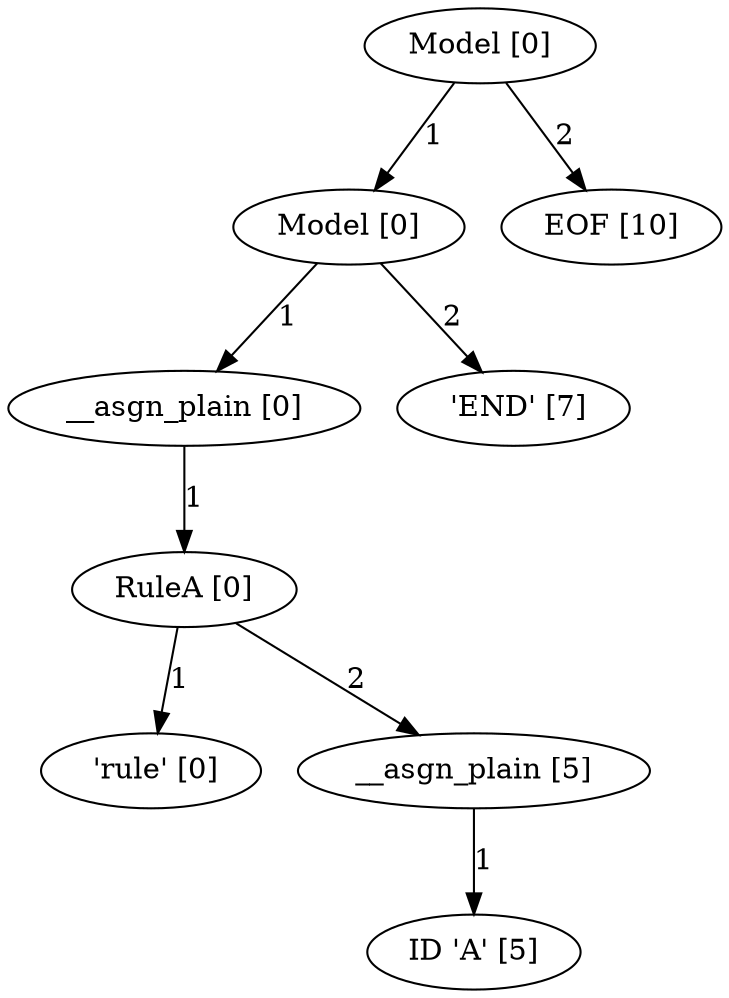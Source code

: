 digraph arpeggio_graph {
2306183908800 [label="Model [0]"];
2306183908800->2306183908672 [label="1"]

2306183908672 [label="Model [0]"];
2306183908672->2306183908544 [label="1"]

2306183908544 [label="__asgn_plain [0]"];
2306183908544->2306183908416 [label="1"]

2306183908416 [label="RuleA [0]"];
2306183908416->2306183922512 [label="1"]

2306183922512 [label=" 'rule' [0]"];
2306183908416->2306183908288 [label="2"]

2306183908288 [label="__asgn_plain [5]"];
2306183908288->2306183922400 [label="1"]

2306183922400 [label="ID 'A' [5]"];
2306183908672->2306183922624 [label="2"]

2306183922624 [label=" 'END' [7]"];
2306183908800->2306183922736 [label="2"]

2306183922736 [label="EOF [10]"];
}